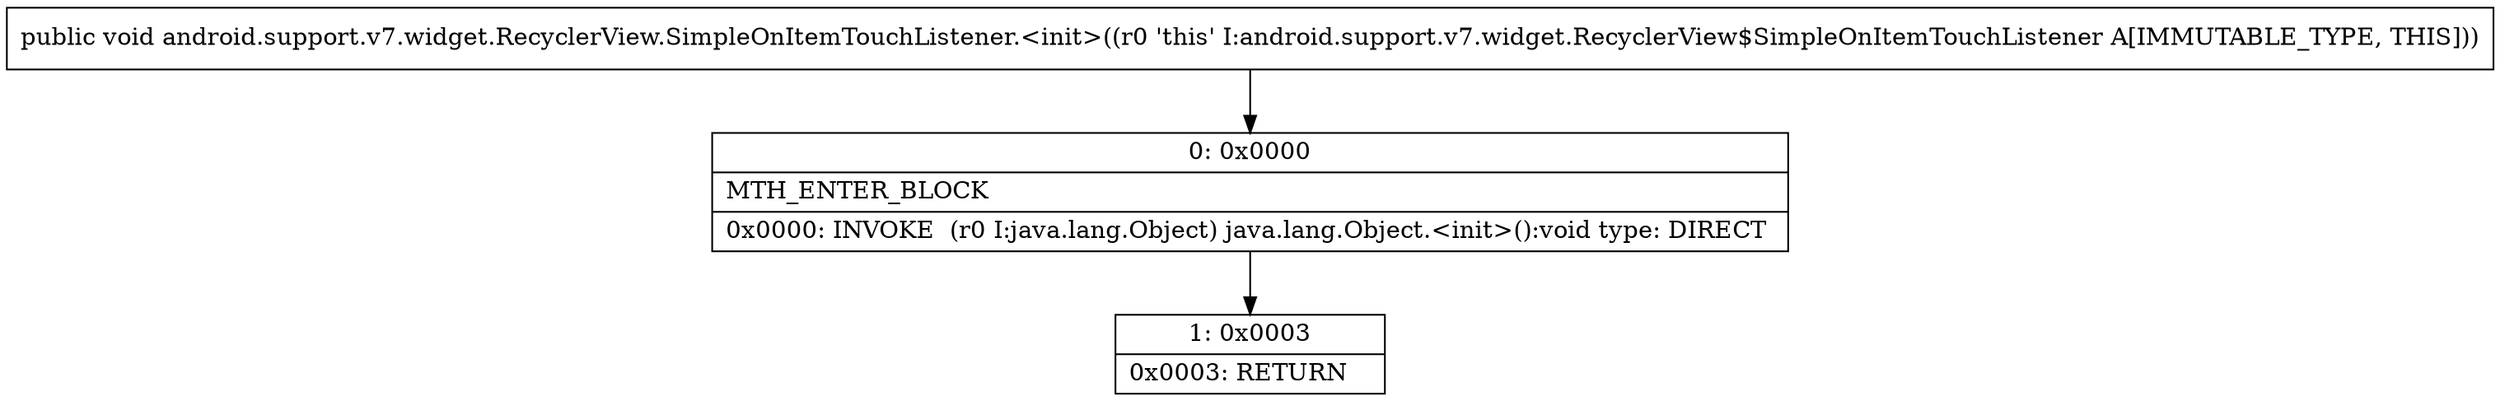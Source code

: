 digraph "CFG forandroid.support.v7.widget.RecyclerView.SimpleOnItemTouchListener.\<init\>()V" {
Node_0 [shape=record,label="{0\:\ 0x0000|MTH_ENTER_BLOCK\l|0x0000: INVOKE  (r0 I:java.lang.Object) java.lang.Object.\<init\>():void type: DIRECT \l}"];
Node_1 [shape=record,label="{1\:\ 0x0003|0x0003: RETURN   \l}"];
MethodNode[shape=record,label="{public void android.support.v7.widget.RecyclerView.SimpleOnItemTouchListener.\<init\>((r0 'this' I:android.support.v7.widget.RecyclerView$SimpleOnItemTouchListener A[IMMUTABLE_TYPE, THIS])) }"];
MethodNode -> Node_0;
Node_0 -> Node_1;
}

